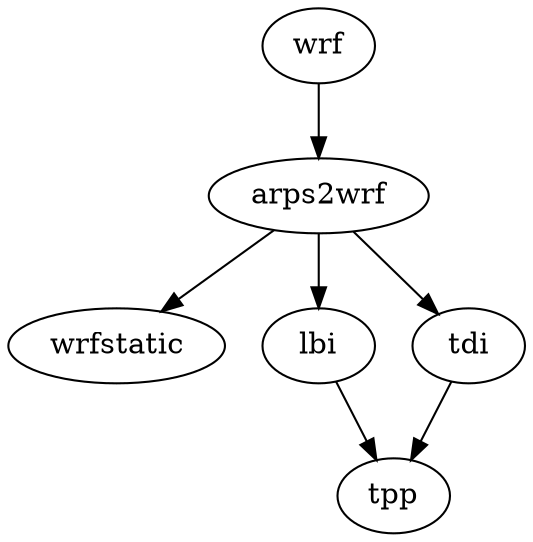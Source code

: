 digraph {
	arps2wrf -> wrfstatic ;
	arps2wrf -> lbi ;
	arps2wrf -> tdi ;
	wrf -> arps2wrf ;
	lbi -> tpp ;
	tdi -> tpp ;
}
